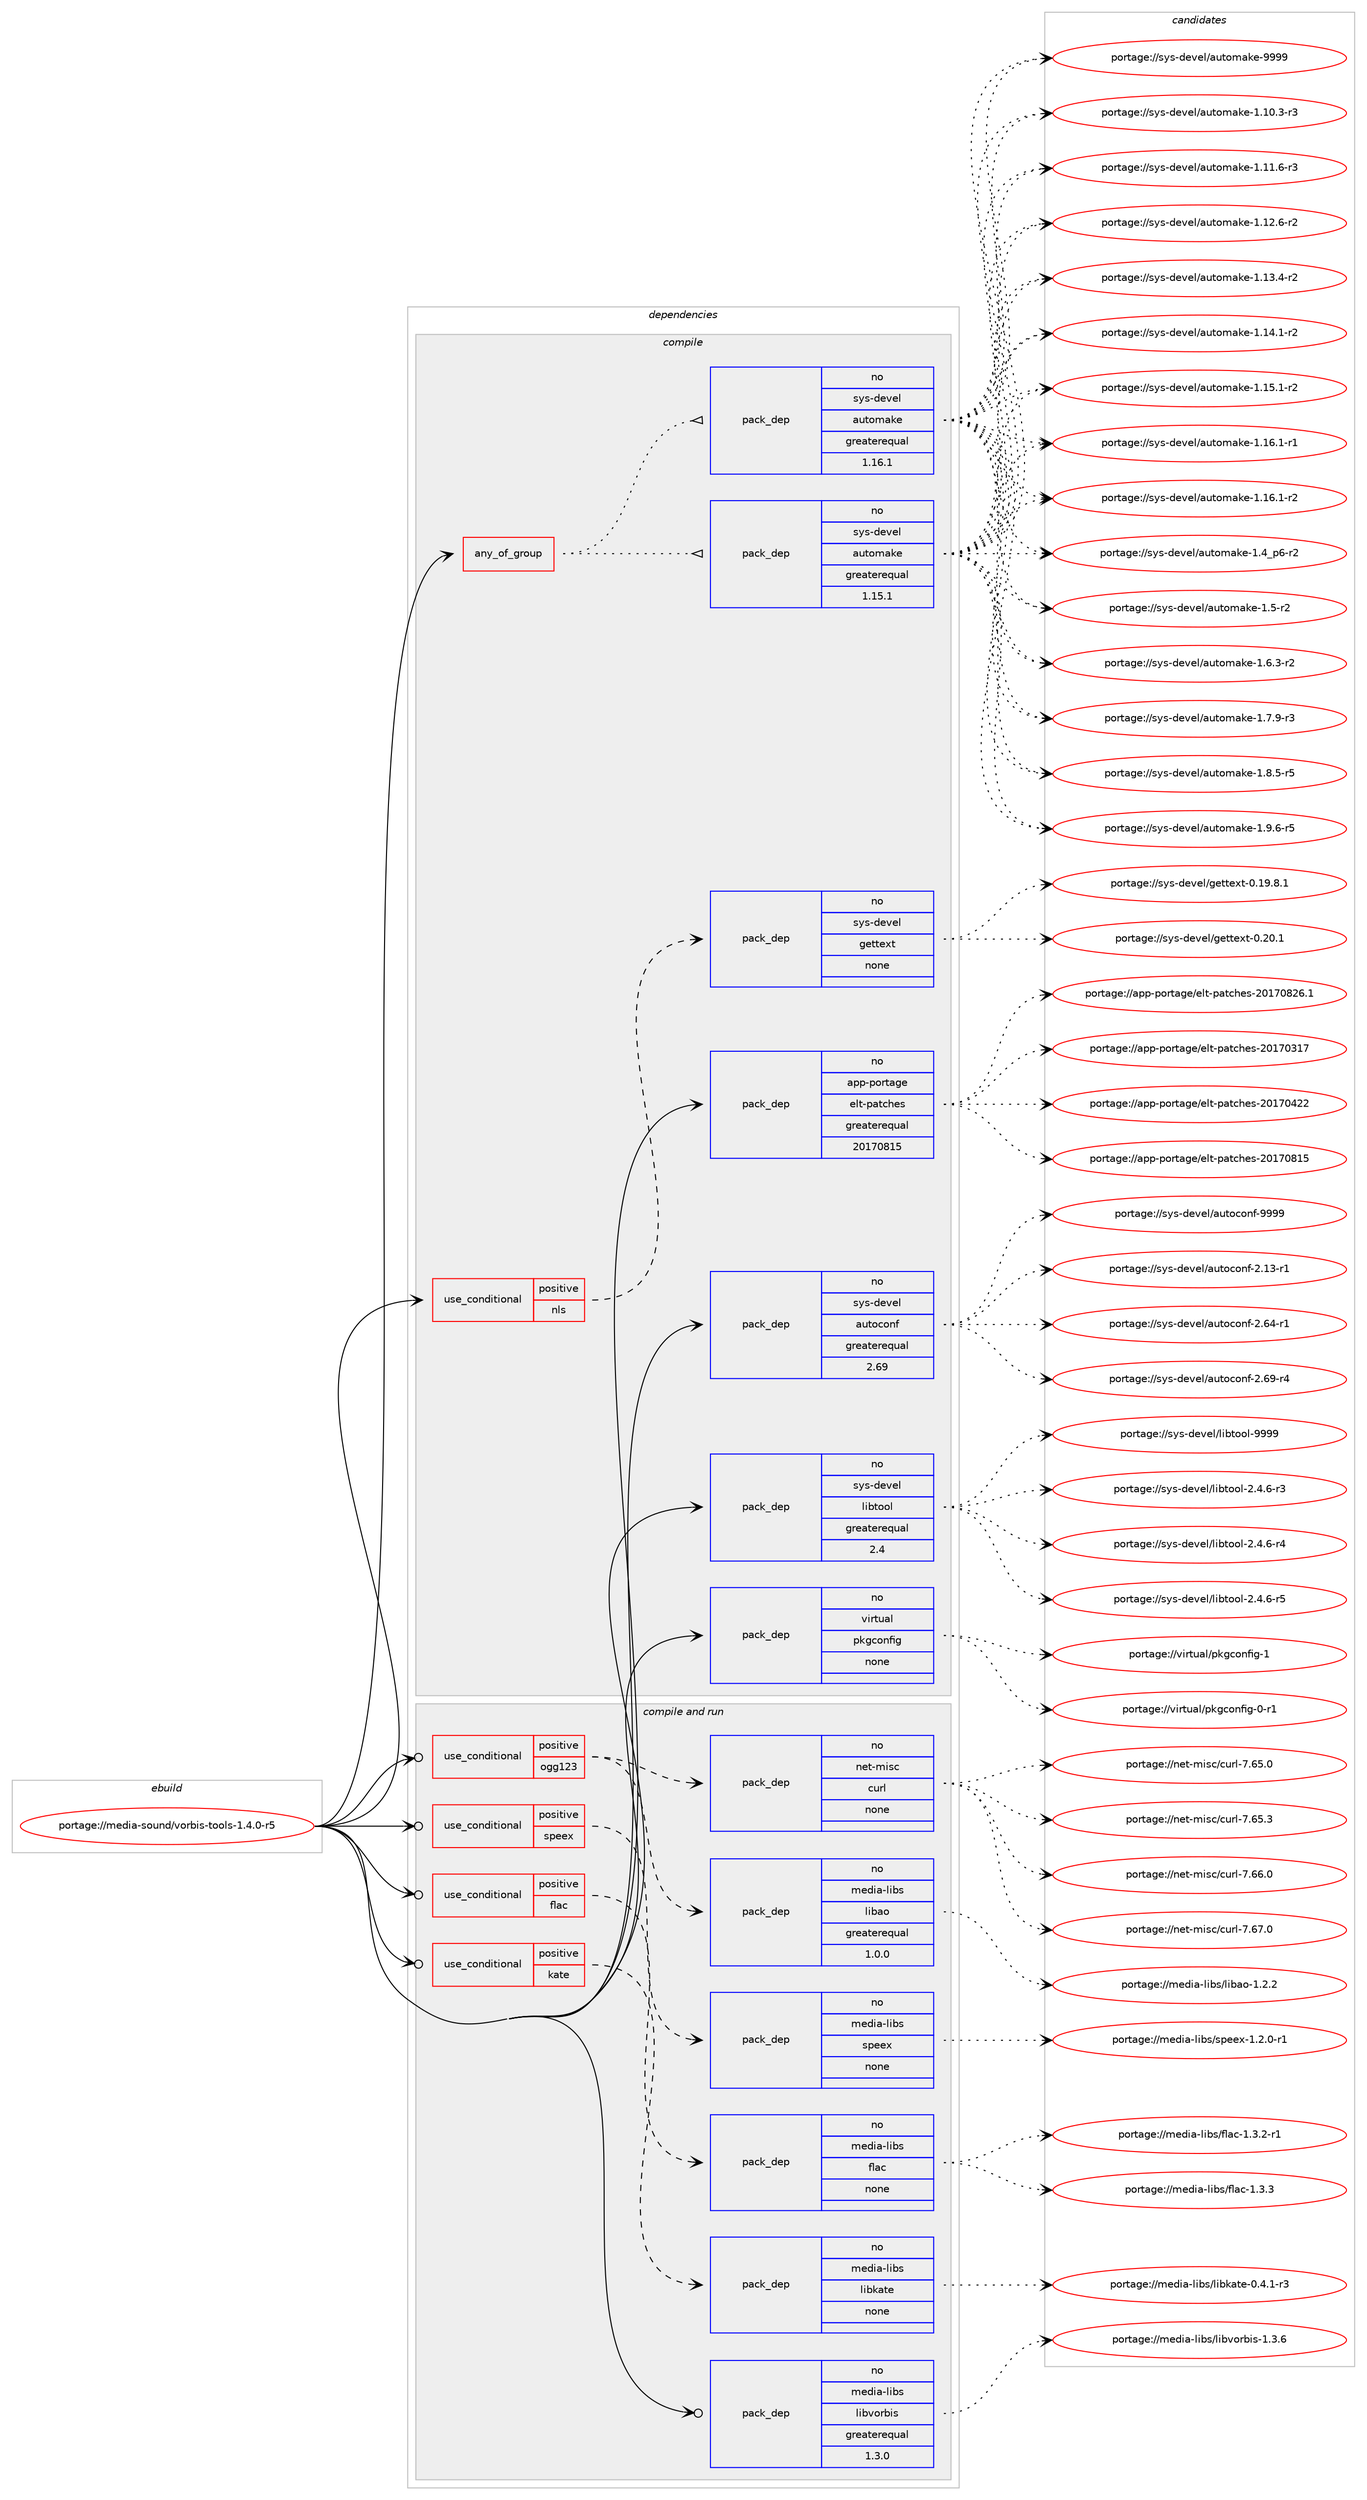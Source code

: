 digraph prolog {

# *************
# Graph options
# *************

newrank=true;
concentrate=true;
compound=true;
graph [rankdir=LR,fontname=Helvetica,fontsize=10,ranksep=1.5];#, ranksep=2.5, nodesep=0.2];
edge  [arrowhead=vee];
node  [fontname=Helvetica,fontsize=10];

# **********
# The ebuild
# **********

subgraph cluster_leftcol {
color=gray;
rank=same;
label=<<i>ebuild</i>>;
id [label="portage://media-sound/vorbis-tools-1.4.0-r5", color=red, width=4, href="../media-sound/vorbis-tools-1.4.0-r5.svg"];
}

# ****************
# The dependencies
# ****************

subgraph cluster_midcol {
color=gray;
label=<<i>dependencies</i>>;
subgraph cluster_compile {
fillcolor="#eeeeee";
style=filled;
label=<<i>compile</i>>;
subgraph any5396 {
dependency337149 [label=<<TABLE BORDER="0" CELLBORDER="1" CELLSPACING="0" CELLPADDING="4"><TR><TD CELLPADDING="10">any_of_group</TD></TR></TABLE>>, shape=none, color=red];subgraph pack247867 {
dependency337150 [label=<<TABLE BORDER="0" CELLBORDER="1" CELLSPACING="0" CELLPADDING="4" WIDTH="220"><TR><TD ROWSPAN="6" CELLPADDING="30">pack_dep</TD></TR><TR><TD WIDTH="110">no</TD></TR><TR><TD>sys-devel</TD></TR><TR><TD>automake</TD></TR><TR><TD>greaterequal</TD></TR><TR><TD>1.16.1</TD></TR></TABLE>>, shape=none, color=blue];
}
dependency337149:e -> dependency337150:w [weight=20,style="dotted",arrowhead="oinv"];
subgraph pack247868 {
dependency337151 [label=<<TABLE BORDER="0" CELLBORDER="1" CELLSPACING="0" CELLPADDING="4" WIDTH="220"><TR><TD ROWSPAN="6" CELLPADDING="30">pack_dep</TD></TR><TR><TD WIDTH="110">no</TD></TR><TR><TD>sys-devel</TD></TR><TR><TD>automake</TD></TR><TR><TD>greaterequal</TD></TR><TR><TD>1.15.1</TD></TR></TABLE>>, shape=none, color=blue];
}
dependency337149:e -> dependency337151:w [weight=20,style="dotted",arrowhead="oinv"];
}
id:e -> dependency337149:w [weight=20,style="solid",arrowhead="vee"];
subgraph cond83743 {
dependency337152 [label=<<TABLE BORDER="0" CELLBORDER="1" CELLSPACING="0" CELLPADDING="4"><TR><TD ROWSPAN="3" CELLPADDING="10">use_conditional</TD></TR><TR><TD>positive</TD></TR><TR><TD>nls</TD></TR></TABLE>>, shape=none, color=red];
subgraph pack247869 {
dependency337153 [label=<<TABLE BORDER="0" CELLBORDER="1" CELLSPACING="0" CELLPADDING="4" WIDTH="220"><TR><TD ROWSPAN="6" CELLPADDING="30">pack_dep</TD></TR><TR><TD WIDTH="110">no</TD></TR><TR><TD>sys-devel</TD></TR><TR><TD>gettext</TD></TR><TR><TD>none</TD></TR><TR><TD></TD></TR></TABLE>>, shape=none, color=blue];
}
dependency337152:e -> dependency337153:w [weight=20,style="dashed",arrowhead="vee"];
}
id:e -> dependency337152:w [weight=20,style="solid",arrowhead="vee"];
subgraph pack247870 {
dependency337154 [label=<<TABLE BORDER="0" CELLBORDER="1" CELLSPACING="0" CELLPADDING="4" WIDTH="220"><TR><TD ROWSPAN="6" CELLPADDING="30">pack_dep</TD></TR><TR><TD WIDTH="110">no</TD></TR><TR><TD>app-portage</TD></TR><TR><TD>elt-patches</TD></TR><TR><TD>greaterequal</TD></TR><TR><TD>20170815</TD></TR></TABLE>>, shape=none, color=blue];
}
id:e -> dependency337154:w [weight=20,style="solid",arrowhead="vee"];
subgraph pack247871 {
dependency337155 [label=<<TABLE BORDER="0" CELLBORDER="1" CELLSPACING="0" CELLPADDING="4" WIDTH="220"><TR><TD ROWSPAN="6" CELLPADDING="30">pack_dep</TD></TR><TR><TD WIDTH="110">no</TD></TR><TR><TD>sys-devel</TD></TR><TR><TD>autoconf</TD></TR><TR><TD>greaterequal</TD></TR><TR><TD>2.69</TD></TR></TABLE>>, shape=none, color=blue];
}
id:e -> dependency337155:w [weight=20,style="solid",arrowhead="vee"];
subgraph pack247872 {
dependency337156 [label=<<TABLE BORDER="0" CELLBORDER="1" CELLSPACING="0" CELLPADDING="4" WIDTH="220"><TR><TD ROWSPAN="6" CELLPADDING="30">pack_dep</TD></TR><TR><TD WIDTH="110">no</TD></TR><TR><TD>sys-devel</TD></TR><TR><TD>libtool</TD></TR><TR><TD>greaterequal</TD></TR><TR><TD>2.4</TD></TR></TABLE>>, shape=none, color=blue];
}
id:e -> dependency337156:w [weight=20,style="solid",arrowhead="vee"];
subgraph pack247873 {
dependency337157 [label=<<TABLE BORDER="0" CELLBORDER="1" CELLSPACING="0" CELLPADDING="4" WIDTH="220"><TR><TD ROWSPAN="6" CELLPADDING="30">pack_dep</TD></TR><TR><TD WIDTH="110">no</TD></TR><TR><TD>virtual</TD></TR><TR><TD>pkgconfig</TD></TR><TR><TD>none</TD></TR><TR><TD></TD></TR></TABLE>>, shape=none, color=blue];
}
id:e -> dependency337157:w [weight=20,style="solid",arrowhead="vee"];
}
subgraph cluster_compileandrun {
fillcolor="#eeeeee";
style=filled;
label=<<i>compile and run</i>>;
subgraph cond83744 {
dependency337158 [label=<<TABLE BORDER="0" CELLBORDER="1" CELLSPACING="0" CELLPADDING="4"><TR><TD ROWSPAN="3" CELLPADDING="10">use_conditional</TD></TR><TR><TD>positive</TD></TR><TR><TD>flac</TD></TR></TABLE>>, shape=none, color=red];
subgraph pack247874 {
dependency337159 [label=<<TABLE BORDER="0" CELLBORDER="1" CELLSPACING="0" CELLPADDING="4" WIDTH="220"><TR><TD ROWSPAN="6" CELLPADDING="30">pack_dep</TD></TR><TR><TD WIDTH="110">no</TD></TR><TR><TD>media-libs</TD></TR><TR><TD>flac</TD></TR><TR><TD>none</TD></TR><TR><TD></TD></TR></TABLE>>, shape=none, color=blue];
}
dependency337158:e -> dependency337159:w [weight=20,style="dashed",arrowhead="vee"];
}
id:e -> dependency337158:w [weight=20,style="solid",arrowhead="odotvee"];
subgraph cond83745 {
dependency337160 [label=<<TABLE BORDER="0" CELLBORDER="1" CELLSPACING="0" CELLPADDING="4"><TR><TD ROWSPAN="3" CELLPADDING="10">use_conditional</TD></TR><TR><TD>positive</TD></TR><TR><TD>kate</TD></TR></TABLE>>, shape=none, color=red];
subgraph pack247875 {
dependency337161 [label=<<TABLE BORDER="0" CELLBORDER="1" CELLSPACING="0" CELLPADDING="4" WIDTH="220"><TR><TD ROWSPAN="6" CELLPADDING="30">pack_dep</TD></TR><TR><TD WIDTH="110">no</TD></TR><TR><TD>media-libs</TD></TR><TR><TD>libkate</TD></TR><TR><TD>none</TD></TR><TR><TD></TD></TR></TABLE>>, shape=none, color=blue];
}
dependency337160:e -> dependency337161:w [weight=20,style="dashed",arrowhead="vee"];
}
id:e -> dependency337160:w [weight=20,style="solid",arrowhead="odotvee"];
subgraph cond83746 {
dependency337162 [label=<<TABLE BORDER="0" CELLBORDER="1" CELLSPACING="0" CELLPADDING="4"><TR><TD ROWSPAN="3" CELLPADDING="10">use_conditional</TD></TR><TR><TD>positive</TD></TR><TR><TD>ogg123</TD></TR></TABLE>>, shape=none, color=red];
subgraph pack247876 {
dependency337163 [label=<<TABLE BORDER="0" CELLBORDER="1" CELLSPACING="0" CELLPADDING="4" WIDTH="220"><TR><TD ROWSPAN="6" CELLPADDING="30">pack_dep</TD></TR><TR><TD WIDTH="110">no</TD></TR><TR><TD>media-libs</TD></TR><TR><TD>libao</TD></TR><TR><TD>greaterequal</TD></TR><TR><TD>1.0.0</TD></TR></TABLE>>, shape=none, color=blue];
}
dependency337162:e -> dependency337163:w [weight=20,style="dashed",arrowhead="vee"];
subgraph pack247877 {
dependency337164 [label=<<TABLE BORDER="0" CELLBORDER="1" CELLSPACING="0" CELLPADDING="4" WIDTH="220"><TR><TD ROWSPAN="6" CELLPADDING="30">pack_dep</TD></TR><TR><TD WIDTH="110">no</TD></TR><TR><TD>net-misc</TD></TR><TR><TD>curl</TD></TR><TR><TD>none</TD></TR><TR><TD></TD></TR></TABLE>>, shape=none, color=blue];
}
dependency337162:e -> dependency337164:w [weight=20,style="dashed",arrowhead="vee"];
}
id:e -> dependency337162:w [weight=20,style="solid",arrowhead="odotvee"];
subgraph cond83747 {
dependency337165 [label=<<TABLE BORDER="0" CELLBORDER="1" CELLSPACING="0" CELLPADDING="4"><TR><TD ROWSPAN="3" CELLPADDING="10">use_conditional</TD></TR><TR><TD>positive</TD></TR><TR><TD>speex</TD></TR></TABLE>>, shape=none, color=red];
subgraph pack247878 {
dependency337166 [label=<<TABLE BORDER="0" CELLBORDER="1" CELLSPACING="0" CELLPADDING="4" WIDTH="220"><TR><TD ROWSPAN="6" CELLPADDING="30">pack_dep</TD></TR><TR><TD WIDTH="110">no</TD></TR><TR><TD>media-libs</TD></TR><TR><TD>speex</TD></TR><TR><TD>none</TD></TR><TR><TD></TD></TR></TABLE>>, shape=none, color=blue];
}
dependency337165:e -> dependency337166:w [weight=20,style="dashed",arrowhead="vee"];
}
id:e -> dependency337165:w [weight=20,style="solid",arrowhead="odotvee"];
subgraph pack247879 {
dependency337167 [label=<<TABLE BORDER="0" CELLBORDER="1" CELLSPACING="0" CELLPADDING="4" WIDTH="220"><TR><TD ROWSPAN="6" CELLPADDING="30">pack_dep</TD></TR><TR><TD WIDTH="110">no</TD></TR><TR><TD>media-libs</TD></TR><TR><TD>libvorbis</TD></TR><TR><TD>greaterequal</TD></TR><TR><TD>1.3.0</TD></TR></TABLE>>, shape=none, color=blue];
}
id:e -> dependency337167:w [weight=20,style="solid",arrowhead="odotvee"];
}
subgraph cluster_run {
fillcolor="#eeeeee";
style=filled;
label=<<i>run</i>>;
}
}

# **************
# The candidates
# **************

subgraph cluster_choices {
rank=same;
color=gray;
label=<<i>candidates</i>>;

subgraph choice247867 {
color=black;
nodesep=1;
choiceportage11512111545100101118101108479711711611110997107101454946494846514511451 [label="portage://sys-devel/automake-1.10.3-r3", color=red, width=4,href="../sys-devel/automake-1.10.3-r3.svg"];
choiceportage11512111545100101118101108479711711611110997107101454946494946544511451 [label="portage://sys-devel/automake-1.11.6-r3", color=red, width=4,href="../sys-devel/automake-1.11.6-r3.svg"];
choiceportage11512111545100101118101108479711711611110997107101454946495046544511450 [label="portage://sys-devel/automake-1.12.6-r2", color=red, width=4,href="../sys-devel/automake-1.12.6-r2.svg"];
choiceportage11512111545100101118101108479711711611110997107101454946495146524511450 [label="portage://sys-devel/automake-1.13.4-r2", color=red, width=4,href="../sys-devel/automake-1.13.4-r2.svg"];
choiceportage11512111545100101118101108479711711611110997107101454946495246494511450 [label="portage://sys-devel/automake-1.14.1-r2", color=red, width=4,href="../sys-devel/automake-1.14.1-r2.svg"];
choiceportage11512111545100101118101108479711711611110997107101454946495346494511450 [label="portage://sys-devel/automake-1.15.1-r2", color=red, width=4,href="../sys-devel/automake-1.15.1-r2.svg"];
choiceportage11512111545100101118101108479711711611110997107101454946495446494511449 [label="portage://sys-devel/automake-1.16.1-r1", color=red, width=4,href="../sys-devel/automake-1.16.1-r1.svg"];
choiceportage11512111545100101118101108479711711611110997107101454946495446494511450 [label="portage://sys-devel/automake-1.16.1-r2", color=red, width=4,href="../sys-devel/automake-1.16.1-r2.svg"];
choiceportage115121115451001011181011084797117116111109971071014549465295112544511450 [label="portage://sys-devel/automake-1.4_p6-r2", color=red, width=4,href="../sys-devel/automake-1.4_p6-r2.svg"];
choiceportage11512111545100101118101108479711711611110997107101454946534511450 [label="portage://sys-devel/automake-1.5-r2", color=red, width=4,href="../sys-devel/automake-1.5-r2.svg"];
choiceportage115121115451001011181011084797117116111109971071014549465446514511450 [label="portage://sys-devel/automake-1.6.3-r2", color=red, width=4,href="../sys-devel/automake-1.6.3-r2.svg"];
choiceportage115121115451001011181011084797117116111109971071014549465546574511451 [label="portage://sys-devel/automake-1.7.9-r3", color=red, width=4,href="../sys-devel/automake-1.7.9-r3.svg"];
choiceportage115121115451001011181011084797117116111109971071014549465646534511453 [label="portage://sys-devel/automake-1.8.5-r5", color=red, width=4,href="../sys-devel/automake-1.8.5-r5.svg"];
choiceportage115121115451001011181011084797117116111109971071014549465746544511453 [label="portage://sys-devel/automake-1.9.6-r5", color=red, width=4,href="../sys-devel/automake-1.9.6-r5.svg"];
choiceportage115121115451001011181011084797117116111109971071014557575757 [label="portage://sys-devel/automake-9999", color=red, width=4,href="../sys-devel/automake-9999.svg"];
dependency337150:e -> choiceportage11512111545100101118101108479711711611110997107101454946494846514511451:w [style=dotted,weight="100"];
dependency337150:e -> choiceportage11512111545100101118101108479711711611110997107101454946494946544511451:w [style=dotted,weight="100"];
dependency337150:e -> choiceportage11512111545100101118101108479711711611110997107101454946495046544511450:w [style=dotted,weight="100"];
dependency337150:e -> choiceportage11512111545100101118101108479711711611110997107101454946495146524511450:w [style=dotted,weight="100"];
dependency337150:e -> choiceportage11512111545100101118101108479711711611110997107101454946495246494511450:w [style=dotted,weight="100"];
dependency337150:e -> choiceportage11512111545100101118101108479711711611110997107101454946495346494511450:w [style=dotted,weight="100"];
dependency337150:e -> choiceportage11512111545100101118101108479711711611110997107101454946495446494511449:w [style=dotted,weight="100"];
dependency337150:e -> choiceportage11512111545100101118101108479711711611110997107101454946495446494511450:w [style=dotted,weight="100"];
dependency337150:e -> choiceportage115121115451001011181011084797117116111109971071014549465295112544511450:w [style=dotted,weight="100"];
dependency337150:e -> choiceportage11512111545100101118101108479711711611110997107101454946534511450:w [style=dotted,weight="100"];
dependency337150:e -> choiceportage115121115451001011181011084797117116111109971071014549465446514511450:w [style=dotted,weight="100"];
dependency337150:e -> choiceportage115121115451001011181011084797117116111109971071014549465546574511451:w [style=dotted,weight="100"];
dependency337150:e -> choiceportage115121115451001011181011084797117116111109971071014549465646534511453:w [style=dotted,weight="100"];
dependency337150:e -> choiceportage115121115451001011181011084797117116111109971071014549465746544511453:w [style=dotted,weight="100"];
dependency337150:e -> choiceportage115121115451001011181011084797117116111109971071014557575757:w [style=dotted,weight="100"];
}
subgraph choice247868 {
color=black;
nodesep=1;
choiceportage11512111545100101118101108479711711611110997107101454946494846514511451 [label="portage://sys-devel/automake-1.10.3-r3", color=red, width=4,href="../sys-devel/automake-1.10.3-r3.svg"];
choiceportage11512111545100101118101108479711711611110997107101454946494946544511451 [label="portage://sys-devel/automake-1.11.6-r3", color=red, width=4,href="../sys-devel/automake-1.11.6-r3.svg"];
choiceportage11512111545100101118101108479711711611110997107101454946495046544511450 [label="portage://sys-devel/automake-1.12.6-r2", color=red, width=4,href="../sys-devel/automake-1.12.6-r2.svg"];
choiceportage11512111545100101118101108479711711611110997107101454946495146524511450 [label="portage://sys-devel/automake-1.13.4-r2", color=red, width=4,href="../sys-devel/automake-1.13.4-r2.svg"];
choiceportage11512111545100101118101108479711711611110997107101454946495246494511450 [label="portage://sys-devel/automake-1.14.1-r2", color=red, width=4,href="../sys-devel/automake-1.14.1-r2.svg"];
choiceportage11512111545100101118101108479711711611110997107101454946495346494511450 [label="portage://sys-devel/automake-1.15.1-r2", color=red, width=4,href="../sys-devel/automake-1.15.1-r2.svg"];
choiceportage11512111545100101118101108479711711611110997107101454946495446494511449 [label="portage://sys-devel/automake-1.16.1-r1", color=red, width=4,href="../sys-devel/automake-1.16.1-r1.svg"];
choiceportage11512111545100101118101108479711711611110997107101454946495446494511450 [label="portage://sys-devel/automake-1.16.1-r2", color=red, width=4,href="../sys-devel/automake-1.16.1-r2.svg"];
choiceportage115121115451001011181011084797117116111109971071014549465295112544511450 [label="portage://sys-devel/automake-1.4_p6-r2", color=red, width=4,href="../sys-devel/automake-1.4_p6-r2.svg"];
choiceportage11512111545100101118101108479711711611110997107101454946534511450 [label="portage://sys-devel/automake-1.5-r2", color=red, width=4,href="../sys-devel/automake-1.5-r2.svg"];
choiceportage115121115451001011181011084797117116111109971071014549465446514511450 [label="portage://sys-devel/automake-1.6.3-r2", color=red, width=4,href="../sys-devel/automake-1.6.3-r2.svg"];
choiceportage115121115451001011181011084797117116111109971071014549465546574511451 [label="portage://sys-devel/automake-1.7.9-r3", color=red, width=4,href="../sys-devel/automake-1.7.9-r3.svg"];
choiceportage115121115451001011181011084797117116111109971071014549465646534511453 [label="portage://sys-devel/automake-1.8.5-r5", color=red, width=4,href="../sys-devel/automake-1.8.5-r5.svg"];
choiceportage115121115451001011181011084797117116111109971071014549465746544511453 [label="portage://sys-devel/automake-1.9.6-r5", color=red, width=4,href="../sys-devel/automake-1.9.6-r5.svg"];
choiceportage115121115451001011181011084797117116111109971071014557575757 [label="portage://sys-devel/automake-9999", color=red, width=4,href="../sys-devel/automake-9999.svg"];
dependency337151:e -> choiceportage11512111545100101118101108479711711611110997107101454946494846514511451:w [style=dotted,weight="100"];
dependency337151:e -> choiceportage11512111545100101118101108479711711611110997107101454946494946544511451:w [style=dotted,weight="100"];
dependency337151:e -> choiceportage11512111545100101118101108479711711611110997107101454946495046544511450:w [style=dotted,weight="100"];
dependency337151:e -> choiceportage11512111545100101118101108479711711611110997107101454946495146524511450:w [style=dotted,weight="100"];
dependency337151:e -> choiceportage11512111545100101118101108479711711611110997107101454946495246494511450:w [style=dotted,weight="100"];
dependency337151:e -> choiceportage11512111545100101118101108479711711611110997107101454946495346494511450:w [style=dotted,weight="100"];
dependency337151:e -> choiceportage11512111545100101118101108479711711611110997107101454946495446494511449:w [style=dotted,weight="100"];
dependency337151:e -> choiceportage11512111545100101118101108479711711611110997107101454946495446494511450:w [style=dotted,weight="100"];
dependency337151:e -> choiceportage115121115451001011181011084797117116111109971071014549465295112544511450:w [style=dotted,weight="100"];
dependency337151:e -> choiceportage11512111545100101118101108479711711611110997107101454946534511450:w [style=dotted,weight="100"];
dependency337151:e -> choiceportage115121115451001011181011084797117116111109971071014549465446514511450:w [style=dotted,weight="100"];
dependency337151:e -> choiceportage115121115451001011181011084797117116111109971071014549465546574511451:w [style=dotted,weight="100"];
dependency337151:e -> choiceportage115121115451001011181011084797117116111109971071014549465646534511453:w [style=dotted,weight="100"];
dependency337151:e -> choiceportage115121115451001011181011084797117116111109971071014549465746544511453:w [style=dotted,weight="100"];
dependency337151:e -> choiceportage115121115451001011181011084797117116111109971071014557575757:w [style=dotted,weight="100"];
}
subgraph choice247869 {
color=black;
nodesep=1;
choiceportage1151211154510010111810110847103101116116101120116454846495746564649 [label="portage://sys-devel/gettext-0.19.8.1", color=red, width=4,href="../sys-devel/gettext-0.19.8.1.svg"];
choiceportage115121115451001011181011084710310111611610112011645484650484649 [label="portage://sys-devel/gettext-0.20.1", color=red, width=4,href="../sys-devel/gettext-0.20.1.svg"];
dependency337153:e -> choiceportage1151211154510010111810110847103101116116101120116454846495746564649:w [style=dotted,weight="100"];
dependency337153:e -> choiceportage115121115451001011181011084710310111611610112011645484650484649:w [style=dotted,weight="100"];
}
subgraph choice247870 {
color=black;
nodesep=1;
choiceportage97112112451121111141169710310147101108116451129711699104101115455048495548514955 [label="portage://app-portage/elt-patches-20170317", color=red, width=4,href="../app-portage/elt-patches-20170317.svg"];
choiceportage97112112451121111141169710310147101108116451129711699104101115455048495548525050 [label="portage://app-portage/elt-patches-20170422", color=red, width=4,href="../app-portage/elt-patches-20170422.svg"];
choiceportage97112112451121111141169710310147101108116451129711699104101115455048495548564953 [label="portage://app-portage/elt-patches-20170815", color=red, width=4,href="../app-portage/elt-patches-20170815.svg"];
choiceportage971121124511211111411697103101471011081164511297116991041011154550484955485650544649 [label="portage://app-portage/elt-patches-20170826.1", color=red, width=4,href="../app-portage/elt-patches-20170826.1.svg"];
dependency337154:e -> choiceportage97112112451121111141169710310147101108116451129711699104101115455048495548514955:w [style=dotted,weight="100"];
dependency337154:e -> choiceportage97112112451121111141169710310147101108116451129711699104101115455048495548525050:w [style=dotted,weight="100"];
dependency337154:e -> choiceportage97112112451121111141169710310147101108116451129711699104101115455048495548564953:w [style=dotted,weight="100"];
dependency337154:e -> choiceportage971121124511211111411697103101471011081164511297116991041011154550484955485650544649:w [style=dotted,weight="100"];
}
subgraph choice247871 {
color=black;
nodesep=1;
choiceportage1151211154510010111810110847971171161119911111010245504649514511449 [label="portage://sys-devel/autoconf-2.13-r1", color=red, width=4,href="../sys-devel/autoconf-2.13-r1.svg"];
choiceportage1151211154510010111810110847971171161119911111010245504654524511449 [label="portage://sys-devel/autoconf-2.64-r1", color=red, width=4,href="../sys-devel/autoconf-2.64-r1.svg"];
choiceportage1151211154510010111810110847971171161119911111010245504654574511452 [label="portage://sys-devel/autoconf-2.69-r4", color=red, width=4,href="../sys-devel/autoconf-2.69-r4.svg"];
choiceportage115121115451001011181011084797117116111991111101024557575757 [label="portage://sys-devel/autoconf-9999", color=red, width=4,href="../sys-devel/autoconf-9999.svg"];
dependency337155:e -> choiceportage1151211154510010111810110847971171161119911111010245504649514511449:w [style=dotted,weight="100"];
dependency337155:e -> choiceportage1151211154510010111810110847971171161119911111010245504654524511449:w [style=dotted,weight="100"];
dependency337155:e -> choiceportage1151211154510010111810110847971171161119911111010245504654574511452:w [style=dotted,weight="100"];
dependency337155:e -> choiceportage115121115451001011181011084797117116111991111101024557575757:w [style=dotted,weight="100"];
}
subgraph choice247872 {
color=black;
nodesep=1;
choiceportage1151211154510010111810110847108105981161111111084550465246544511451 [label="portage://sys-devel/libtool-2.4.6-r3", color=red, width=4,href="../sys-devel/libtool-2.4.6-r3.svg"];
choiceportage1151211154510010111810110847108105981161111111084550465246544511452 [label="portage://sys-devel/libtool-2.4.6-r4", color=red, width=4,href="../sys-devel/libtool-2.4.6-r4.svg"];
choiceportage1151211154510010111810110847108105981161111111084550465246544511453 [label="portage://sys-devel/libtool-2.4.6-r5", color=red, width=4,href="../sys-devel/libtool-2.4.6-r5.svg"];
choiceportage1151211154510010111810110847108105981161111111084557575757 [label="portage://sys-devel/libtool-9999", color=red, width=4,href="../sys-devel/libtool-9999.svg"];
dependency337156:e -> choiceportage1151211154510010111810110847108105981161111111084550465246544511451:w [style=dotted,weight="100"];
dependency337156:e -> choiceportage1151211154510010111810110847108105981161111111084550465246544511452:w [style=dotted,weight="100"];
dependency337156:e -> choiceportage1151211154510010111810110847108105981161111111084550465246544511453:w [style=dotted,weight="100"];
dependency337156:e -> choiceportage1151211154510010111810110847108105981161111111084557575757:w [style=dotted,weight="100"];
}
subgraph choice247873 {
color=black;
nodesep=1;
choiceportage11810511411611797108471121071039911111010210510345484511449 [label="portage://virtual/pkgconfig-0-r1", color=red, width=4,href="../virtual/pkgconfig-0-r1.svg"];
choiceportage1181051141161179710847112107103991111101021051034549 [label="portage://virtual/pkgconfig-1", color=red, width=4,href="../virtual/pkgconfig-1.svg"];
dependency337157:e -> choiceportage11810511411611797108471121071039911111010210510345484511449:w [style=dotted,weight="100"];
dependency337157:e -> choiceportage1181051141161179710847112107103991111101021051034549:w [style=dotted,weight="100"];
}
subgraph choice247874 {
color=black;
nodesep=1;
choiceportage1091011001059745108105981154710210897994549465146504511449 [label="portage://media-libs/flac-1.3.2-r1", color=red, width=4,href="../media-libs/flac-1.3.2-r1.svg"];
choiceportage109101100105974510810598115471021089799454946514651 [label="portage://media-libs/flac-1.3.3", color=red, width=4,href="../media-libs/flac-1.3.3.svg"];
dependency337159:e -> choiceportage1091011001059745108105981154710210897994549465146504511449:w [style=dotted,weight="100"];
dependency337159:e -> choiceportage109101100105974510810598115471021089799454946514651:w [style=dotted,weight="100"];
}
subgraph choice247875 {
color=black;
nodesep=1;
choiceportage1091011001059745108105981154710810598107971161014548465246494511451 [label="portage://media-libs/libkate-0.4.1-r3", color=red, width=4,href="../media-libs/libkate-0.4.1-r3.svg"];
dependency337161:e -> choiceportage1091011001059745108105981154710810598107971161014548465246494511451:w [style=dotted,weight="100"];
}
subgraph choice247876 {
color=black;
nodesep=1;
choiceportage109101100105974510810598115471081059897111454946504650 [label="portage://media-libs/libao-1.2.2", color=red, width=4,href="../media-libs/libao-1.2.2.svg"];
dependency337163:e -> choiceportage109101100105974510810598115471081059897111454946504650:w [style=dotted,weight="100"];
}
subgraph choice247877 {
color=black;
nodesep=1;
choiceportage1101011164510910511599479911711410845554654534648 [label="portage://net-misc/curl-7.65.0", color=red, width=4,href="../net-misc/curl-7.65.0.svg"];
choiceportage1101011164510910511599479911711410845554654534651 [label="portage://net-misc/curl-7.65.3", color=red, width=4,href="../net-misc/curl-7.65.3.svg"];
choiceportage1101011164510910511599479911711410845554654544648 [label="portage://net-misc/curl-7.66.0", color=red, width=4,href="../net-misc/curl-7.66.0.svg"];
choiceportage1101011164510910511599479911711410845554654554648 [label="portage://net-misc/curl-7.67.0", color=red, width=4,href="../net-misc/curl-7.67.0.svg"];
dependency337164:e -> choiceportage1101011164510910511599479911711410845554654534648:w [style=dotted,weight="100"];
dependency337164:e -> choiceportage1101011164510910511599479911711410845554654534651:w [style=dotted,weight="100"];
dependency337164:e -> choiceportage1101011164510910511599479911711410845554654544648:w [style=dotted,weight="100"];
dependency337164:e -> choiceportage1101011164510910511599479911711410845554654554648:w [style=dotted,weight="100"];
}
subgraph choice247878 {
color=black;
nodesep=1;
choiceportage109101100105974510810598115471151121011011204549465046484511449 [label="portage://media-libs/speex-1.2.0-r1", color=red, width=4,href="../media-libs/speex-1.2.0-r1.svg"];
dependency337166:e -> choiceportage109101100105974510810598115471151121011011204549465046484511449:w [style=dotted,weight="100"];
}
subgraph choice247879 {
color=black;
nodesep=1;
choiceportage109101100105974510810598115471081059811811111498105115454946514654 [label="portage://media-libs/libvorbis-1.3.6", color=red, width=4,href="../media-libs/libvorbis-1.3.6.svg"];
dependency337167:e -> choiceportage109101100105974510810598115471081059811811111498105115454946514654:w [style=dotted,weight="100"];
}
}

}
